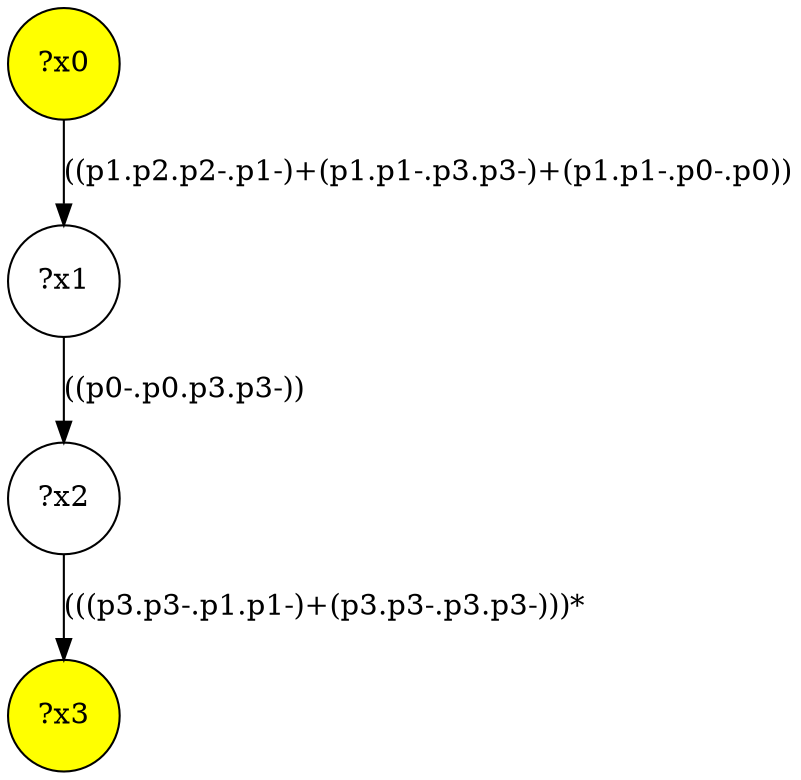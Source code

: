 digraph g {
	x0 [fillcolor="yellow", style="filled," shape=circle, label="?x0"];
	x3 [fillcolor="yellow", style="filled," shape=circle, label="?x3"];
	x1 [shape=circle, label="?x1"];
	x0 -> x1 [label="((p1.p2.p2-.p1-)+(p1.p1-.p3.p3-)+(p1.p1-.p0-.p0))"];
	x2 [shape=circle, label="?x2"];
	x1 -> x2 [label="((p0-.p0.p3.p3-))"];
	x2 -> x3 [label="(((p3.p3-.p1.p1-)+(p3.p3-.p3.p3-)))*"];
}
